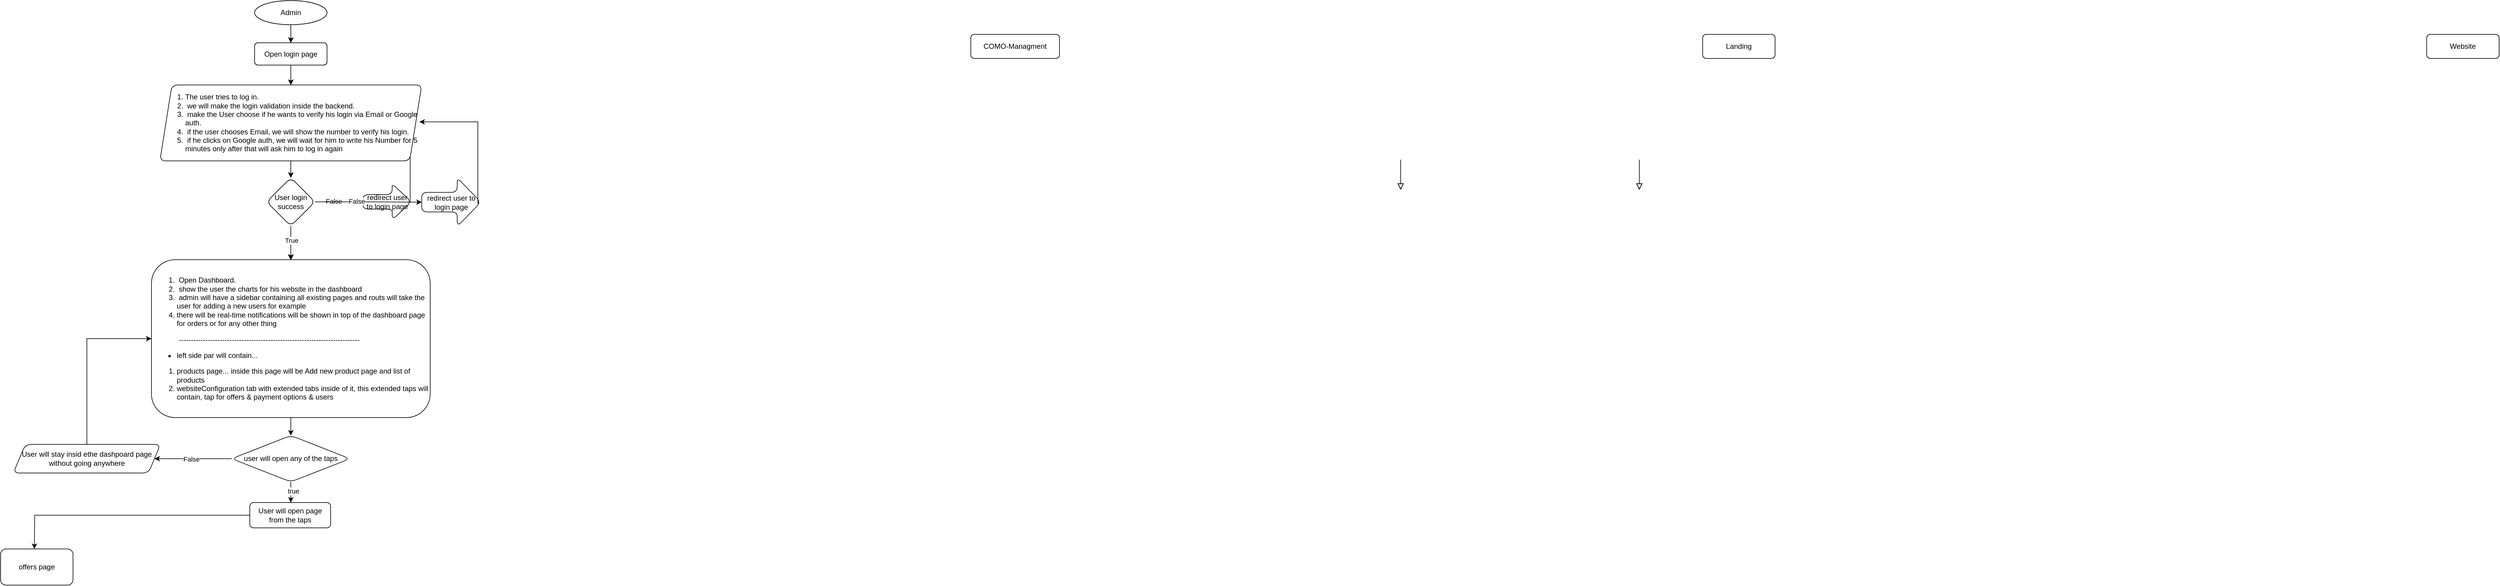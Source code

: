 <mxfile version="22.1.3" type="github">
  <diagram id="C5RBs43oDa-KdzZeNtuy" name="Page-1">
    <mxGraphModel dx="1433" dy="797" grid="1" gridSize="7" guides="1" tooltips="1" connect="1" arrows="1" fold="1" page="1" pageScale="1" pageWidth="1200" pageHeight="1920" math="0" shadow="0">
      <root>
        <mxCell id="WIyWlLk6GJQsqaUBKTNV-0" />
        <mxCell id="WIyWlLk6GJQsqaUBKTNV-1" parent="WIyWlLk6GJQsqaUBKTNV-0" />
        <mxCell id="vNLM1jtpLNnjP4RzBVTL-8" value="" style="edgeStyle=orthogonalEdgeStyle;rounded=0;orthogonalLoop=1;jettySize=auto;html=1;" parent="WIyWlLk6GJQsqaUBKTNV-1" source="WIyWlLk6GJQsqaUBKTNV-3" target="vNLM1jtpLNnjP4RzBVTL-7" edge="1">
          <mxGeometry relative="1" as="geometry" />
        </mxCell>
        <mxCell id="WIyWlLk6GJQsqaUBKTNV-3" value="Admin" style="ellipse;whiteSpace=wrap;html=1;" parent="WIyWlLk6GJQsqaUBKTNV-1" vertex="1">
          <mxGeometry x="540" y="14" width="120" height="40" as="geometry" />
        </mxCell>
        <mxCell id="WIyWlLk6GJQsqaUBKTNV-7" value="COMO-Managment" style="rounded=1;whiteSpace=wrap;html=1;fontSize=12;glass=0;strokeWidth=1;shadow=0;" parent="WIyWlLk6GJQsqaUBKTNV-1" vertex="1">
          <mxGeometry x="1727" y="70" width="147" height="40" as="geometry" />
        </mxCell>
        <mxCell id="WIyWlLk6GJQsqaUBKTNV-11" value="Website" style="rounded=1;whiteSpace=wrap;html=1;fontSize=12;glass=0;strokeWidth=1;shadow=0;" parent="WIyWlLk6GJQsqaUBKTNV-1" vertex="1">
          <mxGeometry x="4140" y="70" width="120" height="40" as="geometry" />
        </mxCell>
        <mxCell id="WIyWlLk6GJQsqaUBKTNV-12" value="Landing" style="rounded=1;whiteSpace=wrap;html=1;fontSize=12;glass=0;strokeWidth=1;shadow=0;" parent="WIyWlLk6GJQsqaUBKTNV-1" vertex="1">
          <mxGeometry x="2940" y="70" width="120" height="40" as="geometry" />
        </mxCell>
        <mxCell id="vNLM1jtpLNnjP4RzBVTL-1" value="" style="rounded=0;html=1;jettySize=auto;orthogonalLoop=1;fontSize=11;endArrow=block;endFill=0;endSize=8;strokeWidth=1;shadow=0;labelBackgroundColor=none;edgeStyle=orthogonalEdgeStyle;" parent="WIyWlLk6GJQsqaUBKTNV-1" edge="1">
          <mxGeometry relative="1" as="geometry">
            <mxPoint x="2439.5" y="278" as="sourcePoint" />
            <mxPoint x="2439.5" y="328" as="targetPoint" />
          </mxGeometry>
        </mxCell>
        <mxCell id="vNLM1jtpLNnjP4RzBVTL-2" value="" style="rounded=0;html=1;jettySize=auto;orthogonalLoop=1;fontSize=11;endArrow=block;endFill=0;endSize=8;strokeWidth=1;shadow=0;labelBackgroundColor=none;edgeStyle=orthogonalEdgeStyle;" parent="WIyWlLk6GJQsqaUBKTNV-1" edge="1">
          <mxGeometry relative="1" as="geometry">
            <mxPoint x="2835" y="278" as="sourcePoint" />
            <mxPoint x="2835" y="328" as="targetPoint" />
          </mxGeometry>
        </mxCell>
        <mxCell id="vNLM1jtpLNnjP4RzBVTL-12" value="" style="edgeStyle=orthogonalEdgeStyle;rounded=0;orthogonalLoop=1;jettySize=auto;html=1;" parent="WIyWlLk6GJQsqaUBKTNV-1" source="vNLM1jtpLNnjP4RzBVTL-7" target="vNLM1jtpLNnjP4RzBVTL-11" edge="1">
          <mxGeometry relative="1" as="geometry" />
        </mxCell>
        <mxCell id="vNLM1jtpLNnjP4RzBVTL-7" value="Open login page" style="whiteSpace=wrap;html=1;rounded=1;glass=0;strokeWidth=1;shadow=0;" parent="WIyWlLk6GJQsqaUBKTNV-1" vertex="1">
          <mxGeometry x="540" y="84" width="120" height="37" as="geometry" />
        </mxCell>
        <mxCell id="vNLM1jtpLNnjP4RzBVTL-17" value="" style="edgeStyle=orthogonalEdgeStyle;rounded=0;orthogonalLoop=1;jettySize=auto;html=1;" parent="WIyWlLk6GJQsqaUBKTNV-1" source="vNLM1jtpLNnjP4RzBVTL-11" target="vNLM1jtpLNnjP4RzBVTL-16" edge="1">
          <mxGeometry relative="1" as="geometry" />
        </mxCell>
        <mxCell id="vNLM1jtpLNnjP4RzBVTL-11" value="User try to login, we will make the login validation inside the backend, make User chose if he want to verify&amp;nbsp; his login from Email or google auth, if user chose Email, we will show number to verify his login, if he click on google auth, we will wait him to write his Number untill 5 minuts onlu after that will ask him to relogin again" style="shape=parallelogram;perimeter=parallelogramPerimeter;whiteSpace=wrap;html=1;fixedSize=1;rounded=1;glass=0;strokeWidth=1;shadow=0;" parent="WIyWlLk6GJQsqaUBKTNV-1" vertex="1">
          <mxGeometry x="476" y="154" width="248" height="126" as="geometry" />
        </mxCell>
        <mxCell id="vNLM1jtpLNnjP4RzBVTL-19" value="" style="edgeStyle=orthogonalEdgeStyle;rounded=0;orthogonalLoop=1;jettySize=auto;html=1;" parent="WIyWlLk6GJQsqaUBKTNV-1" source="vNLM1jtpLNnjP4RzBVTL-16" target="vNLM1jtpLNnjP4RzBVTL-18" edge="1">
          <mxGeometry relative="1" as="geometry" />
        </mxCell>
        <mxCell id="vNLM1jtpLNnjP4RzBVTL-26" value="False" style="edgeLabel;html=1;align=center;verticalAlign=middle;resizable=0;points=[];" parent="vNLM1jtpLNnjP4RzBVTL-19" vertex="1" connectable="0">
          <mxGeometry x="-0.229" y="1" relative="1" as="geometry">
            <mxPoint as="offset" />
          </mxGeometry>
        </mxCell>
        <mxCell id="vNLM1jtpLNnjP4RzBVTL-28" value="" style="edgeStyle=orthogonalEdgeStyle;rounded=0;orthogonalLoop=1;jettySize=auto;html=1;" parent="WIyWlLk6GJQsqaUBKTNV-1" source="vNLM1jtpLNnjP4RzBVTL-16" target="vNLM1jtpLNnjP4RzBVTL-27" edge="1">
          <mxGeometry relative="1" as="geometry" />
        </mxCell>
        <mxCell id="vNLM1jtpLNnjP4RzBVTL-29" value="True" style="edgeLabel;html=1;align=center;verticalAlign=middle;resizable=0;points=[];" parent="vNLM1jtpLNnjP4RzBVTL-28" vertex="1" connectable="0">
          <mxGeometry x="-0.156" y="1" relative="1" as="geometry">
            <mxPoint as="offset" />
          </mxGeometry>
        </mxCell>
        <mxCell id="vNLM1jtpLNnjP4RzBVTL-16" value="User login success" style="rhombus;whiteSpace=wrap;html=1;rounded=1;glass=0;strokeWidth=1;shadow=0;" parent="WIyWlLk6GJQsqaUBKTNV-1" vertex="1">
          <mxGeometry x="560" y="308" width="80" height="80" as="geometry" />
        </mxCell>
        <mxCell id="vNLM1jtpLNnjP4RzBVTL-18" value="redirect user to login page" style="shape=singleArrow;whiteSpace=wrap;html=1;arrowWidth=0.4;arrowSize=0.4;rounded=1;glass=0;strokeWidth=1;shadow=0;" parent="WIyWlLk6GJQsqaUBKTNV-1" vertex="1">
          <mxGeometry x="720" y="318" width="80" height="60" as="geometry" />
        </mxCell>
        <mxCell id="vNLM1jtpLNnjP4RzBVTL-25" style="edgeStyle=orthogonalEdgeStyle;rounded=0;orthogonalLoop=1;jettySize=auto;html=1;entryX=0.975;entryY=0.355;entryDx=0;entryDy=0;entryPerimeter=0;exitX=0.972;exitY=0.523;exitDx=0;exitDy=0;exitPerimeter=0;" parent="WIyWlLk6GJQsqaUBKTNV-1" source="vNLM1jtpLNnjP4RzBVTL-18" edge="1">
          <mxGeometry relative="1" as="geometry">
            <mxPoint x="777" y="308" as="sourcePoint" />
            <mxPoint x="717.8" y="188.73" as="targetPoint" />
            <Array as="points">
              <mxPoint x="798" y="288" />
              <mxPoint x="798" y="189" />
            </Array>
          </mxGeometry>
        </mxCell>
        <mxCell id="vNLM1jtpLNnjP4RzBVTL-27" value="1- Open Dashboard.&lt;br&gt;2- show user the charts for his website" style="rounded=1;whiteSpace=wrap;html=1;glass=0;strokeWidth=1;shadow=0;" parent="WIyWlLk6GJQsqaUBKTNV-1" vertex="1">
          <mxGeometry x="534" y="445" width="132" height="54" as="geometry" />
        </mxCell>
        <mxCell id="pw8nSzqS5ZGVnEqO7yZq-0" value="" style="edgeStyle=orthogonalEdgeStyle;rounded=0;orthogonalLoop=1;jettySize=auto;html=1;" edge="1" parent="WIyWlLk6GJQsqaUBKTNV-1" source="pw8nSzqS5ZGVnEqO7yZq-1" target="pw8nSzqS5ZGVnEqO7yZq-8">
          <mxGeometry relative="1" as="geometry" />
        </mxCell>
        <mxCell id="pw8nSzqS5ZGVnEqO7yZq-1" value="Admin" style="ellipse;whiteSpace=wrap;html=1;" vertex="1" parent="WIyWlLk6GJQsqaUBKTNV-1">
          <mxGeometry x="540" y="14" width="120" height="40" as="geometry" />
        </mxCell>
        <mxCell id="pw8nSzqS5ZGVnEqO7yZq-2" value="COMO-Managment" style="rounded=1;whiteSpace=wrap;html=1;fontSize=12;glass=0;strokeWidth=1;shadow=0;" vertex="1" parent="WIyWlLk6GJQsqaUBKTNV-1">
          <mxGeometry x="1727" y="70" width="147" height="40" as="geometry" />
        </mxCell>
        <mxCell id="pw8nSzqS5ZGVnEqO7yZq-3" value="Website" style="rounded=1;whiteSpace=wrap;html=1;fontSize=12;glass=0;strokeWidth=1;shadow=0;" vertex="1" parent="WIyWlLk6GJQsqaUBKTNV-1">
          <mxGeometry x="4140" y="70" width="120" height="40" as="geometry" />
        </mxCell>
        <mxCell id="pw8nSzqS5ZGVnEqO7yZq-4" value="Landing" style="rounded=1;whiteSpace=wrap;html=1;fontSize=12;glass=0;strokeWidth=1;shadow=0;" vertex="1" parent="WIyWlLk6GJQsqaUBKTNV-1">
          <mxGeometry x="2940" y="70" width="120" height="40" as="geometry" />
        </mxCell>
        <mxCell id="pw8nSzqS5ZGVnEqO7yZq-5" value="" style="rounded=0;html=1;jettySize=auto;orthogonalLoop=1;fontSize=11;endArrow=block;endFill=0;endSize=8;strokeWidth=1;shadow=0;labelBackgroundColor=none;edgeStyle=orthogonalEdgeStyle;" edge="1" parent="WIyWlLk6GJQsqaUBKTNV-1">
          <mxGeometry relative="1" as="geometry">
            <mxPoint x="2439.5" y="278" as="sourcePoint" />
            <mxPoint x="2439.5" y="328" as="targetPoint" />
          </mxGeometry>
        </mxCell>
        <mxCell id="pw8nSzqS5ZGVnEqO7yZq-6" value="" style="rounded=0;html=1;jettySize=auto;orthogonalLoop=1;fontSize=11;endArrow=block;endFill=0;endSize=8;strokeWidth=1;shadow=0;labelBackgroundColor=none;edgeStyle=orthogonalEdgeStyle;" edge="1" parent="WIyWlLk6GJQsqaUBKTNV-1">
          <mxGeometry relative="1" as="geometry">
            <mxPoint x="2835" y="278" as="sourcePoint" />
            <mxPoint x="2835" y="328" as="targetPoint" />
          </mxGeometry>
        </mxCell>
        <mxCell id="pw8nSzqS5ZGVnEqO7yZq-7" value="" style="edgeStyle=orthogonalEdgeStyle;rounded=0;orthogonalLoop=1;jettySize=auto;html=1;" edge="1" parent="WIyWlLk6GJQsqaUBKTNV-1" source="pw8nSzqS5ZGVnEqO7yZq-8" target="pw8nSzqS5ZGVnEqO7yZq-10">
          <mxGeometry relative="1" as="geometry" />
        </mxCell>
        <mxCell id="pw8nSzqS5ZGVnEqO7yZq-8" value="Open login page" style="whiteSpace=wrap;html=1;rounded=1;glass=0;strokeWidth=1;shadow=0;" vertex="1" parent="WIyWlLk6GJQsqaUBKTNV-1">
          <mxGeometry x="540" y="84" width="120" height="37" as="geometry" />
        </mxCell>
        <mxCell id="pw8nSzqS5ZGVnEqO7yZq-9" value="" style="edgeStyle=orthogonalEdgeStyle;rounded=0;orthogonalLoop=1;jettySize=auto;html=1;" edge="1" parent="WIyWlLk6GJQsqaUBKTNV-1" source="pw8nSzqS5ZGVnEqO7yZq-10" target="pw8nSzqS5ZGVnEqO7yZq-15">
          <mxGeometry relative="1" as="geometry" />
        </mxCell>
        <mxCell id="pw8nSzqS5ZGVnEqO7yZq-10" value="&lt;ol&gt;&lt;li&gt;The user tries to log in.&lt;/li&gt;&lt;li&gt;&amp;nbsp;we will make the login validation inside the backend.&lt;/li&gt;&lt;li&gt;&amp;nbsp;make the User choose if he wants to verify his login via Email or Google auth.&lt;/li&gt;&lt;li&gt;&amp;nbsp;if the user chooses Email, we will show the number to verify his login.&lt;/li&gt;&lt;li&gt;&amp;nbsp;if he clicks on Google auth, we will wait for him to write his Number for 5 minutes only after that will ask him to log in again&lt;/li&gt;&lt;/ol&gt;" style="shape=parallelogram;perimeter=parallelogramPerimeter;whiteSpace=wrap;html=1;fixedSize=1;rounded=1;glass=0;strokeWidth=1;shadow=0;align=left;" vertex="1" parent="WIyWlLk6GJQsqaUBKTNV-1">
          <mxGeometry x="383" y="154" width="434" height="126" as="geometry" />
        </mxCell>
        <mxCell id="pw8nSzqS5ZGVnEqO7yZq-11" value="" style="edgeStyle=orthogonalEdgeStyle;rounded=0;orthogonalLoop=1;jettySize=auto;html=1;" edge="1" parent="WIyWlLk6GJQsqaUBKTNV-1" source="pw8nSzqS5ZGVnEqO7yZq-15" target="pw8nSzqS5ZGVnEqO7yZq-16">
          <mxGeometry relative="1" as="geometry" />
        </mxCell>
        <mxCell id="pw8nSzqS5ZGVnEqO7yZq-12" value="False" style="edgeLabel;html=1;align=center;verticalAlign=middle;resizable=0;points=[];" vertex="1" connectable="0" parent="pw8nSzqS5ZGVnEqO7yZq-11">
          <mxGeometry x="-0.229" y="1" relative="1" as="geometry">
            <mxPoint as="offset" />
          </mxGeometry>
        </mxCell>
        <mxCell id="pw8nSzqS5ZGVnEqO7yZq-13" value="" style="edgeStyle=orthogonalEdgeStyle;rounded=0;orthogonalLoop=1;jettySize=auto;html=1;" edge="1" parent="WIyWlLk6GJQsqaUBKTNV-1" source="pw8nSzqS5ZGVnEqO7yZq-15" target="pw8nSzqS5ZGVnEqO7yZq-19">
          <mxGeometry relative="1" as="geometry" />
        </mxCell>
        <mxCell id="pw8nSzqS5ZGVnEqO7yZq-14" value="True" style="edgeLabel;html=1;align=center;verticalAlign=middle;resizable=0;points=[];" vertex="1" connectable="0" parent="pw8nSzqS5ZGVnEqO7yZq-13">
          <mxGeometry x="-0.156" y="1" relative="1" as="geometry">
            <mxPoint as="offset" />
          </mxGeometry>
        </mxCell>
        <mxCell id="pw8nSzqS5ZGVnEqO7yZq-15" value="User login success" style="rhombus;whiteSpace=wrap;html=1;rounded=1;glass=0;strokeWidth=1;shadow=0;" vertex="1" parent="WIyWlLk6GJQsqaUBKTNV-1">
          <mxGeometry x="560" y="308" width="80" height="80" as="geometry" />
        </mxCell>
        <mxCell id="pw8nSzqS5ZGVnEqO7yZq-16" value="redirect user to login page" style="shape=singleArrow;whiteSpace=wrap;html=1;arrowWidth=0.4;arrowSize=0.4;rounded=1;glass=0;strokeWidth=1;shadow=0;" vertex="1" parent="WIyWlLk6GJQsqaUBKTNV-1">
          <mxGeometry x="817" y="308" width="98" height="81" as="geometry" />
        </mxCell>
        <mxCell id="pw8nSzqS5ZGVnEqO7yZq-17" style="edgeStyle=orthogonalEdgeStyle;rounded=0;orthogonalLoop=1;jettySize=auto;html=1;exitX=0.972;exitY=0.523;exitDx=0;exitDy=0;exitPerimeter=0;entryX=0.991;entryY=0.486;entryDx=0;entryDy=0;entryPerimeter=0;" edge="1" parent="WIyWlLk6GJQsqaUBKTNV-1" source="pw8nSzqS5ZGVnEqO7yZq-16" target="pw8nSzqS5ZGVnEqO7yZq-10">
          <mxGeometry relative="1" as="geometry">
            <mxPoint x="777" y="308" as="sourcePoint" />
            <mxPoint x="770" y="189" as="targetPoint" />
            <Array as="points">
              <mxPoint x="910" y="350" />
              <mxPoint x="910" y="215" />
            </Array>
          </mxGeometry>
        </mxCell>
        <mxCell id="pw8nSzqS5ZGVnEqO7yZq-18" value="" style="edgeStyle=orthogonalEdgeStyle;rounded=0;orthogonalLoop=1;jettySize=auto;html=1;" edge="1" parent="WIyWlLk6GJQsqaUBKTNV-1" source="pw8nSzqS5ZGVnEqO7yZq-19" target="pw8nSzqS5ZGVnEqO7yZq-24">
          <mxGeometry relative="1" as="geometry" />
        </mxCell>
        <mxCell id="pw8nSzqS5ZGVnEqO7yZq-19" value="&lt;ol&gt;&lt;li&gt;&amp;nbsp;Open Dashboard.&lt;/li&gt;&lt;li&gt;&amp;nbsp;show the user the charts for his website in the dashboard&lt;/li&gt;&lt;li&gt;&amp;nbsp;admin will have a sidebar containing all existing pages and routs will take the user for adding a new users for example&lt;/li&gt;&lt;li&gt;&lt;span style=&quot;background-color: initial;&quot;&gt;there will be real-time notifications will be shown in top of the dashboard&amp;nbsp;page for orders or for any other thing&lt;/span&gt;&lt;/li&gt;&lt;/ol&gt;&lt;div&gt;&amp;nbsp; &amp;nbsp; &amp;nbsp; &amp;nbsp; &amp;nbsp; &amp;nbsp; &amp;nbsp;---------------------------------------------------------------------------&lt;/div&gt;&lt;div&gt;&lt;ul&gt;&lt;li&gt;left side par will contain...&lt;/li&gt;&lt;/ul&gt;&lt;ol&gt;&lt;li&gt;products page... inside this page will be Add new product page and list of products&lt;/li&gt;&lt;li&gt;websiteConfiguration tab with extended tabs inside of it, this extended taps will contain, tap for offers &amp;amp; payment options &amp;amp; users&lt;/li&gt;&lt;/ol&gt;&lt;/div&gt;" style="rounded=1;whiteSpace=wrap;html=1;glass=0;strokeWidth=1;shadow=0;align=left;" vertex="1" parent="WIyWlLk6GJQsqaUBKTNV-1">
          <mxGeometry x="369" y="444" width="462" height="262" as="geometry" />
        </mxCell>
        <mxCell id="pw8nSzqS5ZGVnEqO7yZq-20" value="" style="edgeStyle=orthogonalEdgeStyle;rounded=0;orthogonalLoop=1;jettySize=auto;html=1;" edge="1" parent="WIyWlLk6GJQsqaUBKTNV-1" source="pw8nSzqS5ZGVnEqO7yZq-24" target="pw8nSzqS5ZGVnEqO7yZq-26">
          <mxGeometry relative="1" as="geometry" />
        </mxCell>
        <mxCell id="pw8nSzqS5ZGVnEqO7yZq-21" value="False" style="edgeLabel;html=1;align=center;verticalAlign=middle;resizable=0;points=[];" vertex="1" connectable="0" parent="pw8nSzqS5ZGVnEqO7yZq-20">
          <mxGeometry x="0.044" y="-1" relative="1" as="geometry">
            <mxPoint y="1" as="offset" />
          </mxGeometry>
        </mxCell>
        <mxCell id="pw8nSzqS5ZGVnEqO7yZq-22" style="edgeStyle=orthogonalEdgeStyle;rounded=0;orthogonalLoop=1;jettySize=auto;html=1;" edge="1" parent="WIyWlLk6GJQsqaUBKTNV-1" source="pw8nSzqS5ZGVnEqO7yZq-24">
          <mxGeometry relative="1" as="geometry">
            <mxPoint x="600" y="847" as="targetPoint" />
          </mxGeometry>
        </mxCell>
        <mxCell id="pw8nSzqS5ZGVnEqO7yZq-23" value="true" style="edgeLabel;html=1;align=center;verticalAlign=middle;resizable=0;points=[];" vertex="1" connectable="0" parent="pw8nSzqS5ZGVnEqO7yZq-22">
          <mxGeometry x="-0.278" y="4" relative="1" as="geometry">
            <mxPoint y="2" as="offset" />
          </mxGeometry>
        </mxCell>
        <mxCell id="pw8nSzqS5ZGVnEqO7yZq-24" value="&lt;div style=&quot;&quot;&gt;&lt;span style=&quot;background-color: initial;&quot;&gt;user will open any of the taps&lt;/span&gt;&lt;/div&gt;" style="rhombus;whiteSpace=wrap;html=1;align=center;rounded=1;glass=0;strokeWidth=1;shadow=0;" vertex="1" parent="WIyWlLk6GJQsqaUBKTNV-1">
          <mxGeometry x="502" y="735.75" width="196" height="77" as="geometry" />
        </mxCell>
        <mxCell id="pw8nSzqS5ZGVnEqO7yZq-25" style="edgeStyle=orthogonalEdgeStyle;rounded=0;orthogonalLoop=1;jettySize=auto;html=1;entryX=0;entryY=0.5;entryDx=0;entryDy=0;" edge="1" parent="WIyWlLk6GJQsqaUBKTNV-1" source="pw8nSzqS5ZGVnEqO7yZq-26" target="pw8nSzqS5ZGVnEqO7yZq-19">
          <mxGeometry relative="1" as="geometry" />
        </mxCell>
        <mxCell id="pw8nSzqS5ZGVnEqO7yZq-26" value="User will stay insid ethe dashpoard page without going anywhere" style="shape=parallelogram;perimeter=parallelogramPerimeter;whiteSpace=wrap;html=1;fixedSize=1;rounded=1;glass=0;strokeWidth=1;shadow=0;" vertex="1" parent="WIyWlLk6GJQsqaUBKTNV-1">
          <mxGeometry x="140" y="750.5" width="244" height="47.5" as="geometry" />
        </mxCell>
        <mxCell id="pw8nSzqS5ZGVnEqO7yZq-27" style="edgeStyle=orthogonalEdgeStyle;rounded=0;orthogonalLoop=1;jettySize=auto;html=1;" edge="1" parent="WIyWlLk6GJQsqaUBKTNV-1" source="pw8nSzqS5ZGVnEqO7yZq-28">
          <mxGeometry relative="1" as="geometry">
            <mxPoint x="175" y="924" as="targetPoint" />
          </mxGeometry>
        </mxCell>
        <mxCell id="pw8nSzqS5ZGVnEqO7yZq-28" value="User will open page from the taps" style="rounded=1;whiteSpace=wrap;html=1;" vertex="1" parent="WIyWlLk6GJQsqaUBKTNV-1">
          <mxGeometry x="532" y="847" width="134" height="42" as="geometry" />
        </mxCell>
        <mxCell id="pw8nSzqS5ZGVnEqO7yZq-29" value="offers page" style="rounded=1;whiteSpace=wrap;html=1;" vertex="1" parent="WIyWlLk6GJQsqaUBKTNV-1">
          <mxGeometry x="119" y="924" width="120" height="60" as="geometry" />
        </mxCell>
      </root>
    </mxGraphModel>
  </diagram>
</mxfile>
